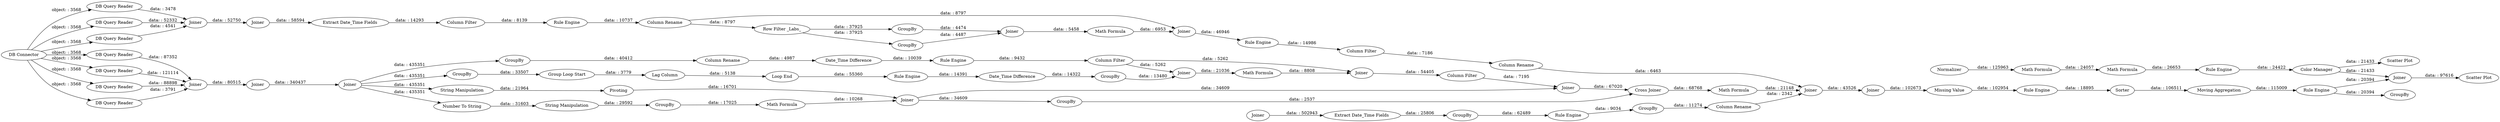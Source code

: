 digraph {
	"2326410994802535103_4" [label="DB Query Reader"]
	"8346654401617929133_44" [label=GroupBy]
	"-822982669315410360_53" [label="Moving Aggregation"]
	"2326410994802535103_1" [label="DB Connector"]
	"-719590126689318099_59" [label="Loop End"]
	"2326410994802535103_42" [label=Joiner]
	"7105463589939328605_72" [label="Number To String"]
	"7105463589939328605_15" [label=Joiner]
	"8346654401617929133_43" [label="Scatter Plot"]
	"-822982669315410360_49" [label=Joiner]
	"8346654401617929133_33" [label="Math Formula"]
	"5122581037214112278_41" [label="Column Filter"]
	"7105463589939328605_17" [label=Joiner]
	"8346654401617929133_32" [label=Normalizer]
	"7105463589939328605_77" [label=GroupBy]
	"781060751146740048_51" [label="Column Rename"]
	"7105463589939328605_71" [label=GroupBy]
	"-2877258331288058848_47" [label="Extract Date_Time Fields"]
	"7105463589939328605_64" [label="Math Formula"]
	"-822982669315410360_52" [label=Sorter]
	"2326410994802535103_3" [label="DB Query Reader"]
	"781060751146740048_50" [label="Column Filter"]
	"-2877258331288058848_45" [label=Joiner]
	"-719590126689318099_58" [label="Lag Column"]
	"4788016854139482083_41" [label=GroupBy]
	"2326410994802535103_8" [label="DB Query Reader"]
	"-2877258331288058848_51" [label=GroupBy]
	"-719590126689318099_61" [label="Date_Time Difference"]
	"-822982669315410360_50" [label="Missing Value"]
	"-2877258331288058848_53" [label=GroupBy]
	"2326410994802535103_7" [label="DB Query Reader"]
	"781060751146740048_10" [label=Joiner]
	"-822982669315410360_51" [label="Rule Engine"]
	"7105463589939328605_63" [label=Joiner]
	"7105463589939328605_74" [label="Math Formula"]
	"5122581037214112278_29" [label=GroupBy]
	"4788016854139482083_43" [label=GroupBy]
	"781060751146740048_9" [label=Joiner]
	"7105463589939328605_65" [label="Column Filter"]
	"7105463589939328605_78" [label="Cross Joiner"]
	"5122581037214112278_40" [label="Rule Engine"]
	"781060751146740048_15" [label="Rule Engine"]
	"-719590126689318099_32" [label=GroupBy]
	"-719590126689318099_57" [label="Group Loop Start"]
	"4788016854139482083_48" [label=Joiner]
	"4788016854139482083_42" [label="Row Filter _Labs_"]
	"781060751146740048_46" [label=Joiner]
	"7105463589939328605_73" [label="String Manipulation"]
	"7105463589939328605_68" [label=Pivoting]
	"2326410994802535103_43" [label="Scatter Plot"]
	"7105463589939328605_75" [label=Joiner]
	"7105463589939328605_20" [label=Joiner]
	"781060751146740048_23" [label="Column Rename"]
	"7105463589939328605_70" [label="String Manipulation"]
	"7105463589939328605_79" [label="Math Formula"]
	"-822982669315410360_16" [label=Joiner]
	"8346654401617929133_39" [label="Color Manager"]
	"8346654401617929133_34" [label="Math Formula"]
	"2326410994802535103_6" [label="DB Query Reader"]
	"-2877258331288058848_52" [label="Rule Engine"]
	"-719590126689318099_60" [label="Rule Engine"]
	"7105463589939328605_69" [label=Joiner]
	"5122581037214112278_30" [label="Column Rename"]
	"2326410994802535103_5" [label="DB Query Reader"]
	"-719590126689318099_62" [label=GroupBy]
	"7105463589939328605_38" [label=Joiner]
	"2326410994802535103_2" [label="DB Query Reader"]
	"4788016854139482083_49" [label="Math Formula"]
	"-822982669315410360_54" [label="Rule Engine"]
	"781060751146740048_47" [label="Rule Engine"]
	"781060751146740048_11" [label="Extract Date_Time Fields"]
	"-2877258331288058848_50" [label="Column Rename"]
	"5122581037214112278_39" [label="Date_Time Difference"]
	"8346654401617929133_35" [label="Rule Engine"]
	"781060751146740048_12" [label="Column Filter"]
	"7105463589939328605_63" -> "7105463589939328605_64" [label="data: : 21036"]
	"2326410994802535103_1" -> "2326410994802535103_2" [label="object: : 3568"]
	"2326410994802535103_3" -> "781060751146740048_9" [label="data: : 52332"]
	"7105463589939328605_72" -> "7105463589939328605_73" [label="data: : 31603"]
	"-822982669315410360_50" -> "-822982669315410360_51" [label="data: : 102954"]
	"8346654401617929133_35" -> "8346654401617929133_39" [label="data: : 24422"]
	"8346654401617929133_39" -> "8346654401617929133_43" [label="data: : 21433"]
	"-2877258331288058848_50" -> "-822982669315410360_49" [label="data: : 2342"]
	"7105463589939328605_73" -> "7105463589939328605_71" [label="data: : 29592"]
	"7105463589939328605_70" -> "7105463589939328605_68" [label="data: : 21964"]
	"2326410994802535103_6" -> "7105463589939328605_15" [label="data: : 121114"]
	"8346654401617929133_33" -> "8346654401617929133_34" [label="data: : 24057"]
	"-719590126689318099_57" -> "-719590126689318099_58" [label="data: : 3779"]
	"7105463589939328605_78" -> "7105463589939328605_79" [label="data: : 68768"]
	"781060751146740048_15" -> "781060751146740048_23" [label="data: : 10737"]
	"-719590126689318099_32" -> "-719590126689318099_57" [label="data: : 33507"]
	"-822982669315410360_49" -> "-822982669315410360_16" [label="data: : 43526"]
	"7105463589939328605_71" -> "7105463589939328605_74" [label="data: : 17025"]
	"2326410994802535103_1" -> "2326410994802535103_3" [label="object: : 3568"]
	"7105463589939328605_69" -> "7105463589939328605_78" [label="data: : 67020"]
	"7105463589939328605_15" -> "7105463589939328605_17" [label="data: : 80515"]
	"781060751146740048_23" -> "781060751146740048_46" [label="data: : 8797"]
	"7105463589939328605_75" -> "7105463589939328605_77" [label="data: : 34609"]
	"-822982669315410360_53" -> "-822982669315410360_54" [label="data: : 115009"]
	"781060751146740048_12" -> "781060751146740048_15" [label="data: : 8139"]
	"2326410994802535103_1" -> "2326410994802535103_6" [label="object: : 3568"]
	"4788016854139482083_48" -> "4788016854139482083_49" [label="data: : 5458"]
	"2326410994802535103_42" -> "2326410994802535103_43" [label="data: : 97616"]
	"4788016854139482083_41" -> "4788016854139482083_48" [label="data: : 4487"]
	"2326410994802535103_1" -> "2326410994802535103_4" [label="object: : 3568"]
	"7105463589939328605_64" -> "7105463589939328605_38" [label="data: : 8808"]
	"5122581037214112278_29" -> "5122581037214112278_30" [label="data: : 40412"]
	"5122581037214112278_41" -> "7105463589939328605_38" [label="data: : 5262"]
	"8346654401617929133_32" -> "8346654401617929133_33" [label="data: : 125963"]
	"7105463589939328605_20" -> "7105463589939328605_70" [label="data: : 435351"]
	"-822982669315410360_54" -> "8346654401617929133_44" [label="data: : 20394"]
	"781060751146740048_23" -> "4788016854139482083_42" [label="data: : 8797"]
	"4788016854139482083_42" -> "4788016854139482083_43" [label="data: : 37925"]
	"7105463589939328605_75" -> "7105463589939328605_69" [label="data: : 34609"]
	"7105463589939328605_20" -> "7105463589939328605_72" [label="data: : 435351"]
	"781060751146740048_9" -> "781060751146740048_10" [label="data: : 52750"]
	"781060751146740048_46" -> "781060751146740048_47" [label="data: : 46946"]
	"-2877258331288058848_53" -> "-2877258331288058848_50" [label="data: : 11274"]
	"2326410994802535103_2" -> "7105463589939328605_15" [label="data: : 3791"]
	"-719590126689318099_62" -> "7105463589939328605_63" [label="data: : 13480"]
	"8346654401617929133_34" -> "8346654401617929133_35" [label="data: : 26653"]
	"-2877258331288058848_47" -> "-2877258331288058848_51" [label="data: : 25806"]
	"-719590126689318099_60" -> "-719590126689318099_61" [label="data: : 14391"]
	"8346654401617929133_39" -> "2326410994802535103_42" [label="data: : 21433"]
	"5122581037214112278_30" -> "5122581037214112278_39" [label="data: : 4987"]
	"7105463589939328605_79" -> "-822982669315410360_49" [label="data: : 21148"]
	"781060751146740048_51" -> "-822982669315410360_49" [label="data: : 6463"]
	"781060751146740048_50" -> "781060751146740048_51" [label="data: : 7186"]
	"7105463589939328605_74" -> "7105463589939328605_75" [label="data: : 10268"]
	"-822982669315410360_52" -> "-822982669315410360_53" [label="data: : 106511"]
	"781060751146740048_10" -> "781060751146740048_11" [label="data: : 58594"]
	"7105463589939328605_20" -> "-719590126689318099_32" [label="data: : 435351"]
	"-719590126689318099_59" -> "-719590126689318099_60" [label="data: : 55360"]
	"2326410994802535103_1" -> "2326410994802535103_5" [label="object: : 3568"]
	"-719590126689318099_58" -> "-719590126689318099_59" [label="data: : 5138"]
	"5122581037214112278_40" -> "5122581037214112278_41" [label="data: : 9432"]
	"-2877258331288058848_45" -> "-2877258331288058848_47" [label="data: : 502943"]
	"2326410994802535103_5" -> "7105463589939328605_15" [label="data: : 88898"]
	"5122581037214112278_41" -> "7105463589939328605_63" [label="data: : 5262"]
	"7105463589939328605_20" -> "5122581037214112278_29" [label="data: : 435351"]
	"2326410994802535103_1" -> "2326410994802535103_8" [label="object: : 3568"]
	"-822982669315410360_54" -> "2326410994802535103_42" [label="data: : 20394"]
	"-822982669315410360_16" -> "-822982669315410360_50" [label="data: : 102673"]
	"4788016854139482083_43" -> "4788016854139482083_48" [label="data: : 4474"]
	"7105463589939328605_17" -> "7105463589939328605_20" [label="data: : 340437"]
	"2326410994802535103_8" -> "781060751146740048_9" [label="data: : 4541"]
	"5122581037214112278_39" -> "5122581037214112278_40" [label="data: : 10039"]
	"7105463589939328605_65" -> "7105463589939328605_69" [label="data: : 7195"]
	"2326410994802535103_1" -> "2326410994802535103_7" [label="object: : 3568"]
	"-719590126689318099_61" -> "-719590126689318099_62" [label="data: : 14322"]
	"2326410994802535103_4" -> "7105463589939328605_15" [label="data: : 87352"]
	"4788016854139482083_42" -> "4788016854139482083_41" [label="data: : 37925"]
	"4788016854139482083_49" -> "781060751146740048_46" [label="data: : 6953"]
	"7105463589939328605_77" -> "7105463589939328605_78" [label="data: : 2537"]
	"2326410994802535103_7" -> "781060751146740048_9" [label="data: : 3478"]
	"781060751146740048_11" -> "781060751146740048_12" [label="data: : 14293"]
	"7105463589939328605_38" -> "7105463589939328605_65" [label="data: : 54405"]
	"7105463589939328605_68" -> "7105463589939328605_75" [label="data: : 16701"]
	"-822982669315410360_51" -> "-822982669315410360_52" [label="data: : 18895"]
	"-2877258331288058848_52" -> "-2877258331288058848_53" [label="data: : 9034"]
	"781060751146740048_47" -> "781060751146740048_50" [label="data: : 14986"]
	"-2877258331288058848_51" -> "-2877258331288058848_52" [label="data: : 62489"]
	rankdir=LR
}
